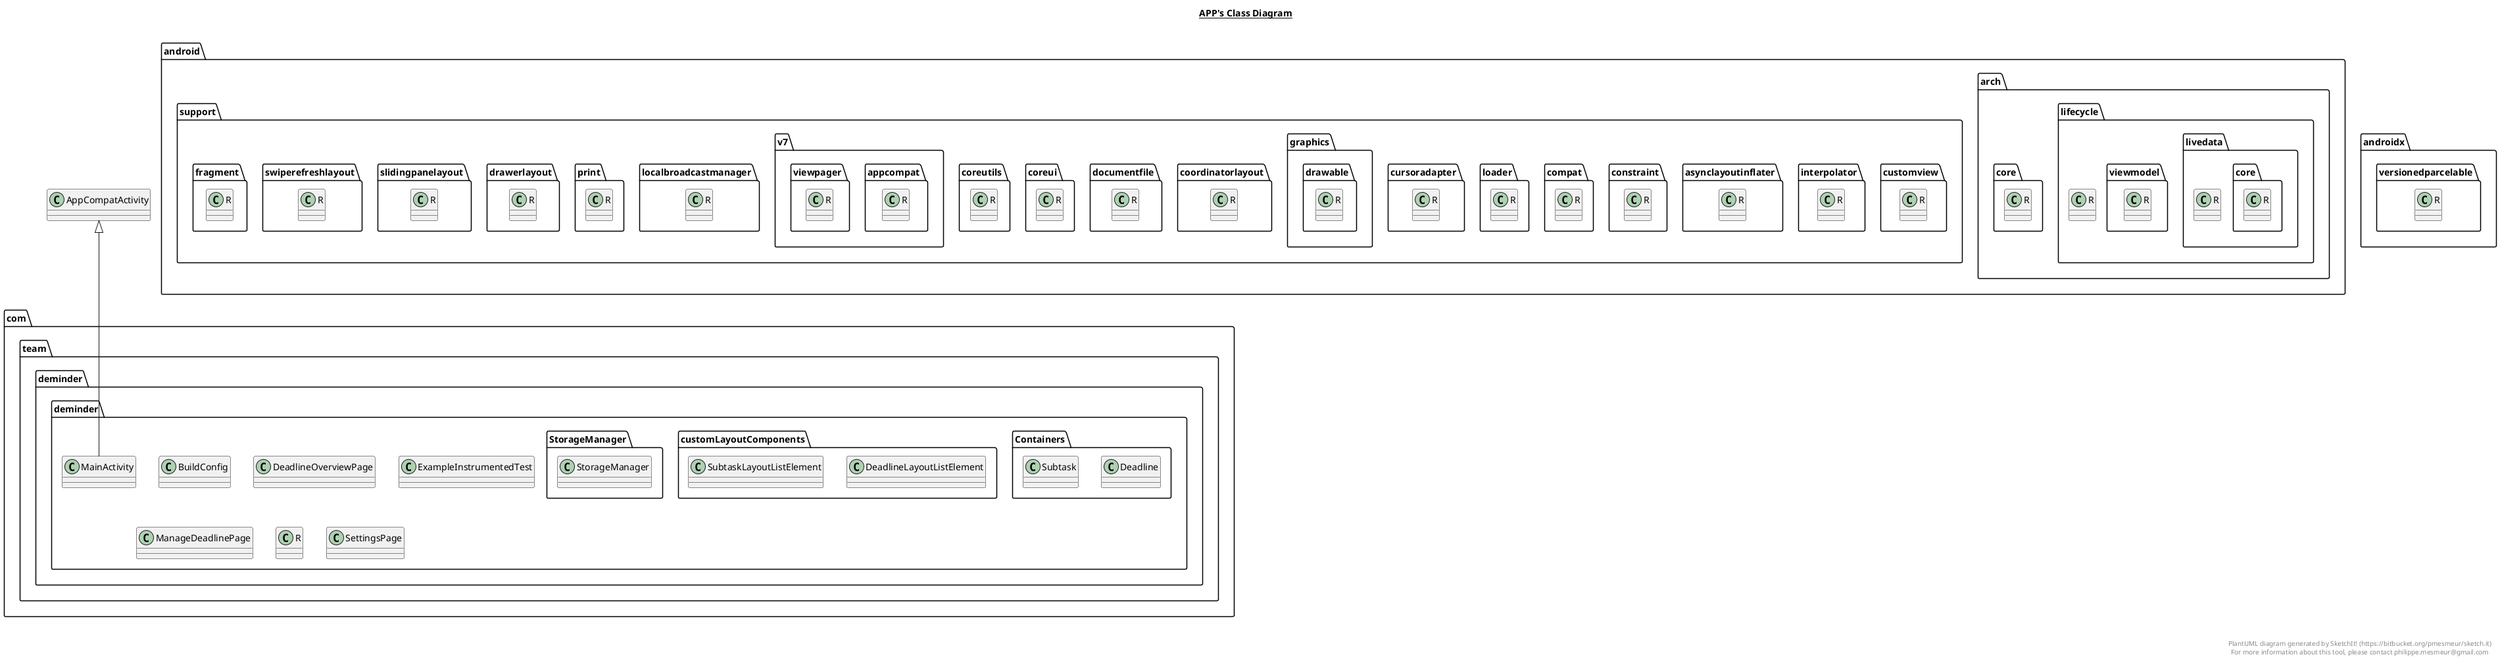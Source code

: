 @startuml

title __APP's Class Diagram__\n

  package com.team.deminder.deminder {
    class BuildConfig {
    }
  }
  

  package com.team.deminder.deminder {
    package com.team.deminder.deminder.Containers {
      class Deadline {
      }
    }
  }
  

  package com.team.deminder.deminder {
    package com.team.deminder.deminder.customLayoutComponents {
      class DeadlineLayoutListElement {
      }
    }
  }
  

  package com.team.deminder.deminder {
    class DeadlineOverviewPage {
    }
  }
  

  package com.team.deminder.deminder {
    class ExampleInstrumentedTest {
    }
  }
  

  package com.team.deminder.deminder {
    class MainActivity {
    }
  }
  

  package com.team.deminder.deminder {
    class ManageDeadlinePage {
    }
  }
  

  package android.arch.lifecycle {
    package android.arch.lifecycle.livedata {
      class R {
      }
    }
  }
  

  package android.support.customview {
    class R {
    }
  }
  

  package android.support.interpolator {
    class R {
    }
  }
  

  package android.support.asynclayoutinflater {
    class R {
    }
  }
  

  package android.support.constraint {
    class R {
    }
  }
  

  package android.support.compat {
    class R {
    }
  }
  

  package android.support.loader {
    class R {
    }
  }
  

  package android.support.cursoradapter {
    class R {
    }
  }
  

  package android.support.graphics.drawable {
    class R {
    }
  }
  

  package androidx.versionedparcelable {
    class R {
    }
  }
  

  package android.support.coordinatorlayout {
    class R {
    }
  }
  

  package android.support.documentfile {
    class R {
    }
  }
  

  package android.arch.lifecycle {
    package android.arch.lifecycle.viewmodel {
      class R {
      }
    }
  }
  

  package android.support.coreui {
    class R {
    }
  }
  

  package android.support.coreutils {
    class R {
    }
  }
  

  package android.support.v7.appcompat {
    class R {
    }
  }
  

  package com.team.deminder.deminder {
    class R {
    }
  }
  

  package android.arch.lifecycle {
    class R {
    }
  }
  

  package android.support.localbroadcastmanager {
    class R {
    }
  }
  

  package android.support.print {
    class R {
    }
  }
  

  package android.support.drawerlayout {
    class R {
    }
  }
  

  package android.support.slidingpanelayout {
    class R {
    }
  }
  

  package android.support.swiperefreshlayout {
    class R {
    }
  }
  

  package android.support.fragment {
    class R {
    }
  }
  

  package android.arch.core {
    class R {
    }
  }
  

  package android.arch.lifecycle {
    package android.arch.lifecycle.livedata {
      package android.arch.lifecycle.livedata.core {
        class R {
        }
      }
    }
  }
  

  package android.support.v7.viewpager {
    class R {
    }
  }
  

  package com.team.deminder.deminder {
    class SettingsPage {
    }
  }
  

  package com.team.deminder.deminder {
    package com.team.deminder.deminder.StorageManager {
      class StorageManager {
      }
    }
  }
  

  package com.team.deminder.deminder {
    package com.team.deminder.deminder.Containers {
      class Subtask {
      }
    }
  }
  

  package com.team.deminder.deminder {
    package com.team.deminder.deminder.customLayoutComponents {
      class SubtaskLayoutListElement {
      }
    }
  }
  

  MainActivity -up-|> AppCompatActivity


right footer


PlantUML diagram generated by SketchIt! (https://bitbucket.org/pmesmeur/sketch.it)
For more information about this tool, please contact philippe.mesmeur@gmail.com
endfooter

@enduml
